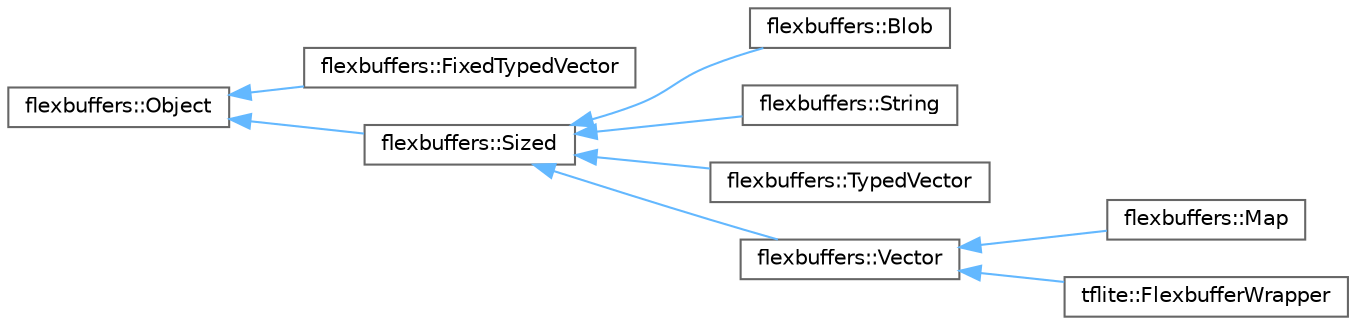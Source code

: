 digraph "Graphical Class Hierarchy"
{
 // LATEX_PDF_SIZE
  bgcolor="transparent";
  edge [fontname=Helvetica,fontsize=10,labelfontname=Helvetica,labelfontsize=10];
  node [fontname=Helvetica,fontsize=10,shape=box,height=0.2,width=0.4];
  rankdir="LR";
  Node0 [id="Node000000",label="flexbuffers::Object",height=0.2,width=0.4,color="grey40", fillcolor="white", style="filled",URL="$classflexbuffers_1_1_object.html",tooltip=" "];
  Node0 -> Node1 [id="edge180_Node000000_Node000001",dir="back",color="steelblue1",style="solid",tooltip=" "];
  Node1 [id="Node000001",label="flexbuffers::FixedTypedVector",height=0.2,width=0.4,color="grey40", fillcolor="white", style="filled",URL="$classflexbuffers_1_1_fixed_typed_vector.html",tooltip=" "];
  Node0 -> Node2 [id="edge181_Node000000_Node000002",dir="back",color="steelblue1",style="solid",tooltip=" "];
  Node2 [id="Node000002",label="flexbuffers::Sized",height=0.2,width=0.4,color="grey40", fillcolor="white", style="filled",URL="$classflexbuffers_1_1_sized.html",tooltip=" "];
  Node2 -> Node3 [id="edge182_Node000002_Node000003",dir="back",color="steelblue1",style="solid",tooltip=" "];
  Node3 [id="Node000003",label="flexbuffers::Blob",height=0.2,width=0.4,color="grey40", fillcolor="white", style="filled",URL="$classflexbuffers_1_1_blob.html",tooltip=" "];
  Node2 -> Node4 [id="edge183_Node000002_Node000004",dir="back",color="steelblue1",style="solid",tooltip=" "];
  Node4 [id="Node000004",label="flexbuffers::String",height=0.2,width=0.4,color="grey40", fillcolor="white", style="filled",URL="$classflexbuffers_1_1_string.html",tooltip=" "];
  Node2 -> Node5 [id="edge184_Node000002_Node000005",dir="back",color="steelblue1",style="solid",tooltip=" "];
  Node5 [id="Node000005",label="flexbuffers::TypedVector",height=0.2,width=0.4,color="grey40", fillcolor="white", style="filled",URL="$classflexbuffers_1_1_typed_vector.html",tooltip=" "];
  Node2 -> Node6 [id="edge185_Node000002_Node000006",dir="back",color="steelblue1",style="solid",tooltip=" "];
  Node6 [id="Node000006",label="flexbuffers::Vector",height=0.2,width=0.4,color="grey40", fillcolor="white", style="filled",URL="$classflexbuffers_1_1_vector.html",tooltip=" "];
  Node6 -> Node7 [id="edge186_Node000006_Node000007",dir="back",color="steelblue1",style="solid",tooltip=" "];
  Node7 [id="Node000007",label="flexbuffers::Map",height=0.2,width=0.4,color="grey40", fillcolor="white", style="filled",URL="$classflexbuffers_1_1_map.html",tooltip=" "];
  Node6 -> Node8 [id="edge187_Node000006_Node000008",dir="back",color="steelblue1",style="solid",tooltip=" "];
  Node8 [id="Node000008",label="tflite::FlexbufferWrapper",height=0.2,width=0.4,color="grey40", fillcolor="white", style="filled",URL="$classtflite_1_1_flexbuffer_wrapper.html",tooltip=" "];
}
